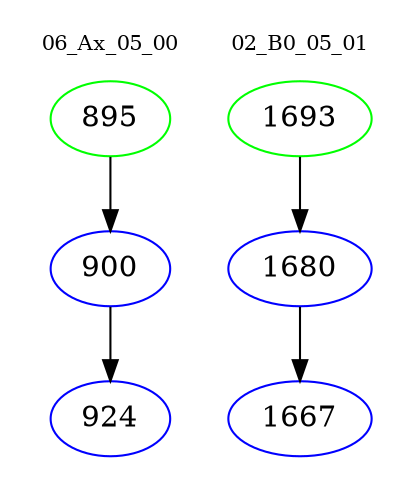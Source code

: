 digraph{
subgraph cluster_0 {
color = white
label = "06_Ax_05_00";
fontsize=10;
T0_895 [label="895", color="green"]
T0_895 -> T0_900 [color="black"]
T0_900 [label="900", color="blue"]
T0_900 -> T0_924 [color="black"]
T0_924 [label="924", color="blue"]
}
subgraph cluster_1 {
color = white
label = "02_B0_05_01";
fontsize=10;
T1_1693 [label="1693", color="green"]
T1_1693 -> T1_1680 [color="black"]
T1_1680 [label="1680", color="blue"]
T1_1680 -> T1_1667 [color="black"]
T1_1667 [label="1667", color="blue"]
}
}
